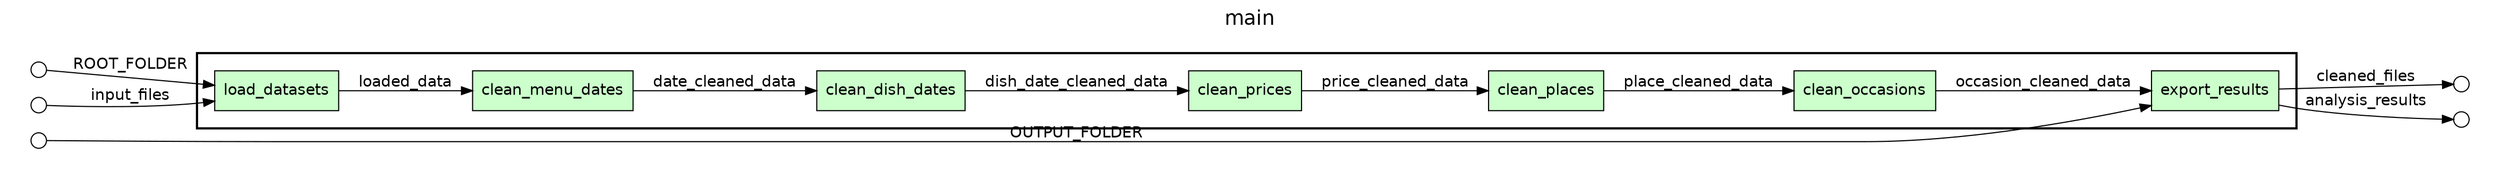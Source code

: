 digraph Workflow {
rankdir=LR
fontname=Helvetica; fontsize=18; labelloc=t
label=main
subgraph cluster_workflow_box_outer { label=""; color=black; penwidth=2
subgraph cluster_workflow_box_inner { label=""; penwidth=0
node[shape=box style=filled fillcolor="#CCFFCC" peripheries=1 fontname=Helvetica]
load_datasets
clean_menu_dates
clean_dish_dates
clean_prices
clean_places
clean_occasions
export_results
edge[fontname=Helvetica]
load_datasets -> clean_menu_dates [label=loaded_data]
clean_menu_dates -> clean_dish_dates [label=date_cleaned_data]
clean_dish_dates -> clean_prices [label=dish_date_cleaned_data]
clean_prices -> clean_places [label=price_cleaned_data]
clean_places -> clean_occasions [label=place_cleaned_data]
clean_occasions -> export_results [label=occasion_cleaned_data]
}}
subgraph cluster_input_ports_group_outer { label=""; penwidth=0
subgraph cluster_input_ports_group_inner { label=""; penwidth=0
node[shape=circle style=filled fillcolor="#FFFFFF" peripheries=1 fontname=Helvetica width=0.2]
ROOT_FOLDER_input_port [label=""]
OUTPUT_FOLDER_input_port [label=""]
input_files_input_port [label=""]
}}
subgraph cluster_output_ports_group_outer { label=""; penwidth=0
subgraph cluster_output_ports_group_inner { label=""; penwidth=0
node[shape=circle style=filled fillcolor="#FFFFFF" peripheries=1 fontname=Helvetica width=0.2]
cleaned_files_output_port [label=""]
analysis_results_output_port [label=""]
}}
edge[fontname=Helvetica]
ROOT_FOLDER_input_port -> load_datasets [label=ROOT_FOLDER]
input_files_input_port -> load_datasets [label=input_files]
OUTPUT_FOLDER_input_port -> export_results [label=OUTPUT_FOLDER]
edge[fontname=Helvetica]
export_results -> cleaned_files_output_port [label=cleaned_files]
export_results -> analysis_results_output_port [label=analysis_results]
}
